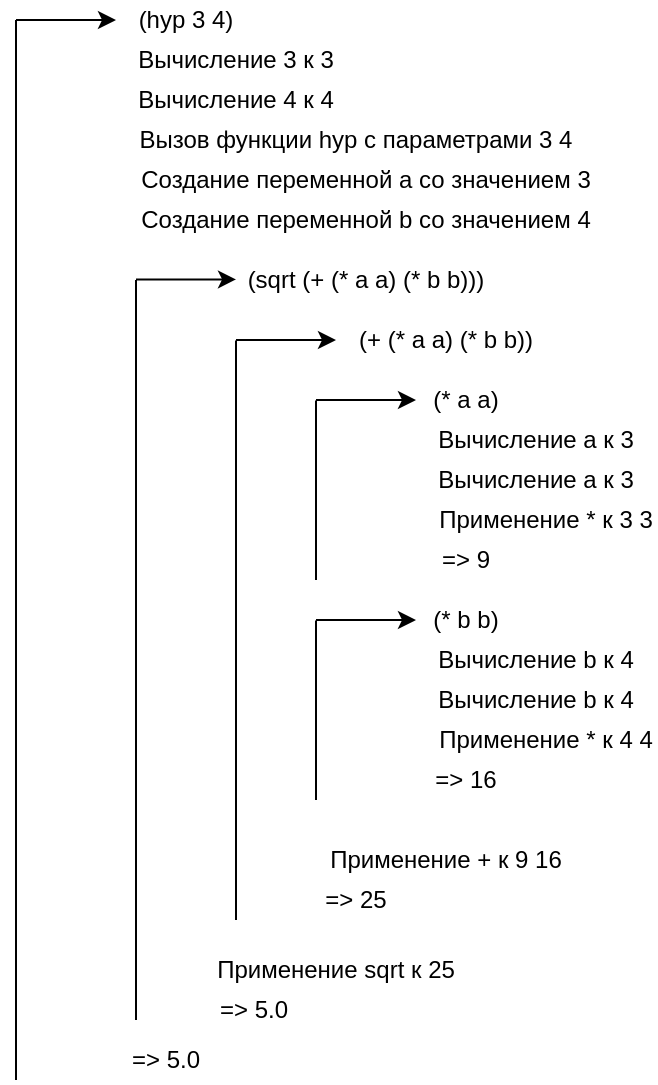 <mxfile version="12.7.8" type="device"><diagram id="ZdomNy9IrLoDapWDNxTv" name="Page-1"><mxGraphModel dx="331" dy="166" grid="1" gridSize="10" guides="1" tooltips="1" connect="1" arrows="1" fold="1" page="1" pageScale="1" pageWidth="827" pageHeight="1169" math="0" shadow="0"><root><mxCell id="0"/><mxCell id="1" parent="0"/><mxCell id="QkE3BGOZjkNBrFbxDtLa-7" value="" style="endArrow=none;html=1;" parent="1" edge="1"><mxGeometry width="50" height="50" relative="1" as="geometry"><mxPoint x="350" y="650" as="sourcePoint"/><mxPoint x="350" y="120" as="targetPoint"/></mxGeometry></mxCell><mxCell id="QkE3BGOZjkNBrFbxDtLa-8" value="" style="endArrow=classic;html=1;" parent="1" edge="1"><mxGeometry width="50" height="50" relative="1" as="geometry"><mxPoint x="350" y="120" as="sourcePoint"/><mxPoint x="400" y="120" as="targetPoint"/></mxGeometry></mxCell><mxCell id="QkE3BGOZjkNBrFbxDtLa-9" value="(hyp 3 4)" style="text;html=1;strokeColor=none;fillColor=none;align=center;verticalAlign=middle;whiteSpace=wrap;rounded=0;" parent="1" vertex="1"><mxGeometry x="410" y="110" width="50" height="20" as="geometry"/></mxCell><mxCell id="QkE3BGOZjkNBrFbxDtLa-76" value="Вычисление 3 к 3" style="text;html=1;strokeColor=none;fillColor=none;align=center;verticalAlign=middle;whiteSpace=wrap;rounded=0;" parent="1" vertex="1"><mxGeometry x="400" y="130" width="120" height="20" as="geometry"/></mxCell><mxCell id="QkE3BGOZjkNBrFbxDtLa-77" value="Вычисление 4 к 4" style="text;html=1;strokeColor=none;fillColor=none;align=center;verticalAlign=middle;whiteSpace=wrap;rounded=0;" parent="1" vertex="1"><mxGeometry x="400" y="150" width="120" height="20" as="geometry"/></mxCell><mxCell id="QkE3BGOZjkNBrFbxDtLa-78" value="Вызов функции hyp с параметрами 3 4" style="text;html=1;strokeColor=none;fillColor=none;align=center;verticalAlign=middle;whiteSpace=wrap;rounded=0;" parent="1" vertex="1"><mxGeometry x="410" y="170" width="220" height="20" as="geometry"/></mxCell><mxCell id="QkE3BGOZjkNBrFbxDtLa-79" value="Создание переменной а со значением 3" style="text;html=1;strokeColor=none;fillColor=none;align=center;verticalAlign=middle;whiteSpace=wrap;rounded=0;" parent="1" vertex="1"><mxGeometry x="400" y="190" width="250" height="20" as="geometry"/></mxCell><mxCell id="QkE3BGOZjkNBrFbxDtLa-80" value="Создание переменной b со значением 4" style="text;html=1;strokeColor=none;fillColor=none;align=center;verticalAlign=middle;whiteSpace=wrap;rounded=0;" parent="1" vertex="1"><mxGeometry x="410" y="210" width="230" height="20" as="geometry"/></mxCell><mxCell id="QkE3BGOZjkNBrFbxDtLa-82" value="" style="endArrow=none;html=1;" parent="1" edge="1"><mxGeometry width="50" height="50" relative="1" as="geometry"><mxPoint x="410" y="620" as="sourcePoint"/><mxPoint x="410" y="250" as="targetPoint"/></mxGeometry></mxCell><mxCell id="QkE3BGOZjkNBrFbxDtLa-83" value="" style="endArrow=classic;html=1;" parent="1" edge="1"><mxGeometry width="50" height="50" relative="1" as="geometry"><mxPoint x="410" y="249.71" as="sourcePoint"/><mxPoint x="460" y="249.71" as="targetPoint"/></mxGeometry></mxCell><mxCell id="QkE3BGOZjkNBrFbxDtLa-84" value="(sqrt (+ (* a a) (* b b)))" style="text;html=1;strokeColor=none;fillColor=none;align=center;verticalAlign=middle;whiteSpace=wrap;rounded=0;" parent="1" vertex="1"><mxGeometry x="460" y="240" width="130" height="20" as="geometry"/></mxCell><mxCell id="QkE3BGOZjkNBrFbxDtLa-90" value="" style="endArrow=none;html=1;" parent="1" edge="1"><mxGeometry width="50" height="50" relative="1" as="geometry"><mxPoint x="460" y="570" as="sourcePoint"/><mxPoint x="460" y="280.29" as="targetPoint"/></mxGeometry></mxCell><mxCell id="QkE3BGOZjkNBrFbxDtLa-91" value="" style="endArrow=classic;html=1;" parent="1" edge="1"><mxGeometry width="50" height="50" relative="1" as="geometry"><mxPoint x="460" y="280.0" as="sourcePoint"/><mxPoint x="510" y="280.0" as="targetPoint"/></mxGeometry></mxCell><mxCell id="QkE3BGOZjkNBrFbxDtLa-92" value="(+ (* a a) (* b b))" style="text;html=1;strokeColor=none;fillColor=none;align=center;verticalAlign=middle;whiteSpace=wrap;rounded=0;" parent="1" vertex="1"><mxGeometry x="500" y="270" width="130" height="20" as="geometry"/></mxCell><mxCell id="QkE3BGOZjkNBrFbxDtLa-93" value="" style="endArrow=none;html=1;" parent="1" edge="1"><mxGeometry width="50" height="50" relative="1" as="geometry"><mxPoint x="500" y="400" as="sourcePoint"/><mxPoint x="500" y="310.29" as="targetPoint"/></mxGeometry></mxCell><mxCell id="QkE3BGOZjkNBrFbxDtLa-94" value="" style="endArrow=classic;html=1;" parent="1" edge="1"><mxGeometry width="50" height="50" relative="1" as="geometry"><mxPoint x="500" y="310" as="sourcePoint"/><mxPoint x="550" y="310" as="targetPoint"/></mxGeometry></mxCell><mxCell id="QkE3BGOZjkNBrFbxDtLa-95" value="(* a a)" style="text;html=1;strokeColor=none;fillColor=none;align=center;verticalAlign=middle;whiteSpace=wrap;rounded=0;" parent="1" vertex="1"><mxGeometry x="510" y="300" width="130" height="20" as="geometry"/></mxCell><mxCell id="QkE3BGOZjkNBrFbxDtLa-96" value="Вычисление а к 3" style="text;html=1;strokeColor=none;fillColor=none;align=center;verticalAlign=middle;whiteSpace=wrap;rounded=0;" parent="1" vertex="1"><mxGeometry x="560" y="320" width="100" height="20" as="geometry"/></mxCell><mxCell id="QkE3BGOZjkNBrFbxDtLa-97" value="Вычисление а к 3" style="text;html=1;strokeColor=none;fillColor=none;align=center;verticalAlign=middle;whiteSpace=wrap;rounded=0;" parent="1" vertex="1"><mxGeometry x="560" y="340" width="100" height="20" as="geometry"/></mxCell><mxCell id="QkE3BGOZjkNBrFbxDtLa-98" value="Применение * к 3 3" style="text;html=1;strokeColor=none;fillColor=none;align=center;verticalAlign=middle;whiteSpace=wrap;rounded=0;" parent="1" vertex="1"><mxGeometry x="560" y="360" width="110" height="20" as="geometry"/></mxCell><mxCell id="QkE3BGOZjkNBrFbxDtLa-99" value="=&amp;gt; 9" style="text;html=1;strokeColor=none;fillColor=none;align=center;verticalAlign=middle;whiteSpace=wrap;rounded=0;" parent="1" vertex="1"><mxGeometry x="520" y="380" width="110" height="20" as="geometry"/></mxCell><mxCell id="QkE3BGOZjkNBrFbxDtLa-100" value="" style="endArrow=none;html=1;" parent="1" edge="1"><mxGeometry width="50" height="50" relative="1" as="geometry"><mxPoint x="500" y="510" as="sourcePoint"/><mxPoint x="500" y="420.29" as="targetPoint"/></mxGeometry></mxCell><mxCell id="QkE3BGOZjkNBrFbxDtLa-101" value="" style="endArrow=classic;html=1;" parent="1" edge="1"><mxGeometry width="50" height="50" relative="1" as="geometry"><mxPoint x="500" y="420" as="sourcePoint"/><mxPoint x="550" y="420" as="targetPoint"/></mxGeometry></mxCell><mxCell id="QkE3BGOZjkNBrFbxDtLa-102" value="(* b b)" style="text;html=1;strokeColor=none;fillColor=none;align=center;verticalAlign=middle;whiteSpace=wrap;rounded=0;" parent="1" vertex="1"><mxGeometry x="510" y="410" width="130" height="20" as="geometry"/></mxCell><mxCell id="QkE3BGOZjkNBrFbxDtLa-103" value="Вычисление b к 4" style="text;html=1;strokeColor=none;fillColor=none;align=center;verticalAlign=middle;whiteSpace=wrap;rounded=0;" parent="1" vertex="1"><mxGeometry x="560" y="430" width="100" height="20" as="geometry"/></mxCell><mxCell id="QkE3BGOZjkNBrFbxDtLa-104" value="Вычисление b к 4" style="text;html=1;strokeColor=none;fillColor=none;align=center;verticalAlign=middle;whiteSpace=wrap;rounded=0;" parent="1" vertex="1"><mxGeometry x="560" y="450" width="100" height="20" as="geometry"/></mxCell><mxCell id="QkE3BGOZjkNBrFbxDtLa-105" value="Применение + к 9 16" style="text;html=1;strokeColor=none;fillColor=none;align=center;verticalAlign=middle;whiteSpace=wrap;rounded=0;" parent="1" vertex="1"><mxGeometry x="500" y="530" width="130" height="20" as="geometry"/></mxCell><mxCell id="QkE3BGOZjkNBrFbxDtLa-106" value="=&amp;gt; 16" style="text;html=1;strokeColor=none;fillColor=none;align=center;verticalAlign=middle;whiteSpace=wrap;rounded=0;" parent="1" vertex="1"><mxGeometry x="520" y="490" width="110" height="20" as="geometry"/></mxCell><mxCell id="QkE3BGOZjkNBrFbxDtLa-107" value="=&amp;gt; 25" style="text;html=1;strokeColor=none;fillColor=none;align=center;verticalAlign=middle;whiteSpace=wrap;rounded=0;" parent="1" vertex="1"><mxGeometry x="465" y="550" width="110" height="20" as="geometry"/></mxCell><mxCell id="QkE3BGOZjkNBrFbxDtLa-108" value="Применение sqrt к 25" style="text;html=1;strokeColor=none;fillColor=none;align=center;verticalAlign=middle;whiteSpace=wrap;rounded=0;" parent="1" vertex="1"><mxGeometry x="445" y="585" width="130" height="20" as="geometry"/></mxCell><mxCell id="QkE3BGOZjkNBrFbxDtLa-109" value="=&amp;gt; 5.0" style="text;html=1;strokeColor=none;fillColor=none;align=center;verticalAlign=middle;whiteSpace=wrap;rounded=0;" parent="1" vertex="1"><mxGeometry x="414" y="605" width="110" height="20" as="geometry"/></mxCell><mxCell id="QkE3BGOZjkNBrFbxDtLa-110" value="=&amp;gt; 5.0" style="text;html=1;strokeColor=none;fillColor=none;align=center;verticalAlign=middle;whiteSpace=wrap;rounded=0;" parent="1" vertex="1"><mxGeometry x="370" y="630" width="110" height="20" as="geometry"/></mxCell><mxCell id="0-WtJlQApdpU7wWo2KvG-1" value="Применение * к 4 4" style="text;html=1;strokeColor=none;fillColor=none;align=center;verticalAlign=middle;whiteSpace=wrap;rounded=0;" vertex="1" parent="1"><mxGeometry x="560" y="470" width="110" height="20" as="geometry"/></mxCell></root></mxGraphModel></diagram></mxfile>